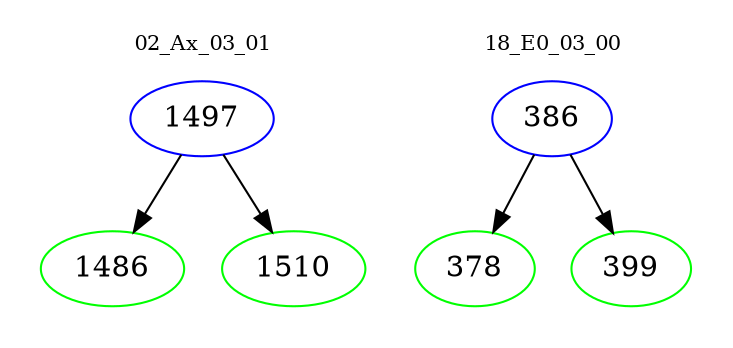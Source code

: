 digraph{
subgraph cluster_0 {
color = white
label = "02_Ax_03_01";
fontsize=10;
T0_1497 [label="1497", color="blue"]
T0_1497 -> T0_1486 [color="black"]
T0_1486 [label="1486", color="green"]
T0_1497 -> T0_1510 [color="black"]
T0_1510 [label="1510", color="green"]
}
subgraph cluster_1 {
color = white
label = "18_E0_03_00";
fontsize=10;
T1_386 [label="386", color="blue"]
T1_386 -> T1_378 [color="black"]
T1_378 [label="378", color="green"]
T1_386 -> T1_399 [color="black"]
T1_399 [label="399", color="green"]
}
}
